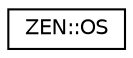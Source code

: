 digraph "Graphical Class Hierarchy"
{
 // LATEX_PDF_SIZE
  edge [fontname="Helvetica",fontsize="10",labelfontname="Helvetica",labelfontsize="10"];
  node [fontname="Helvetica",fontsize="10",shape=record];
  rankdir="LR";
  Node0 [label="ZEN::OS",height=0.2,width=0.4,color="black", fillcolor="white", style="filled",URL="$structZEN_1_1OS.html",tooltip=" "];
}
